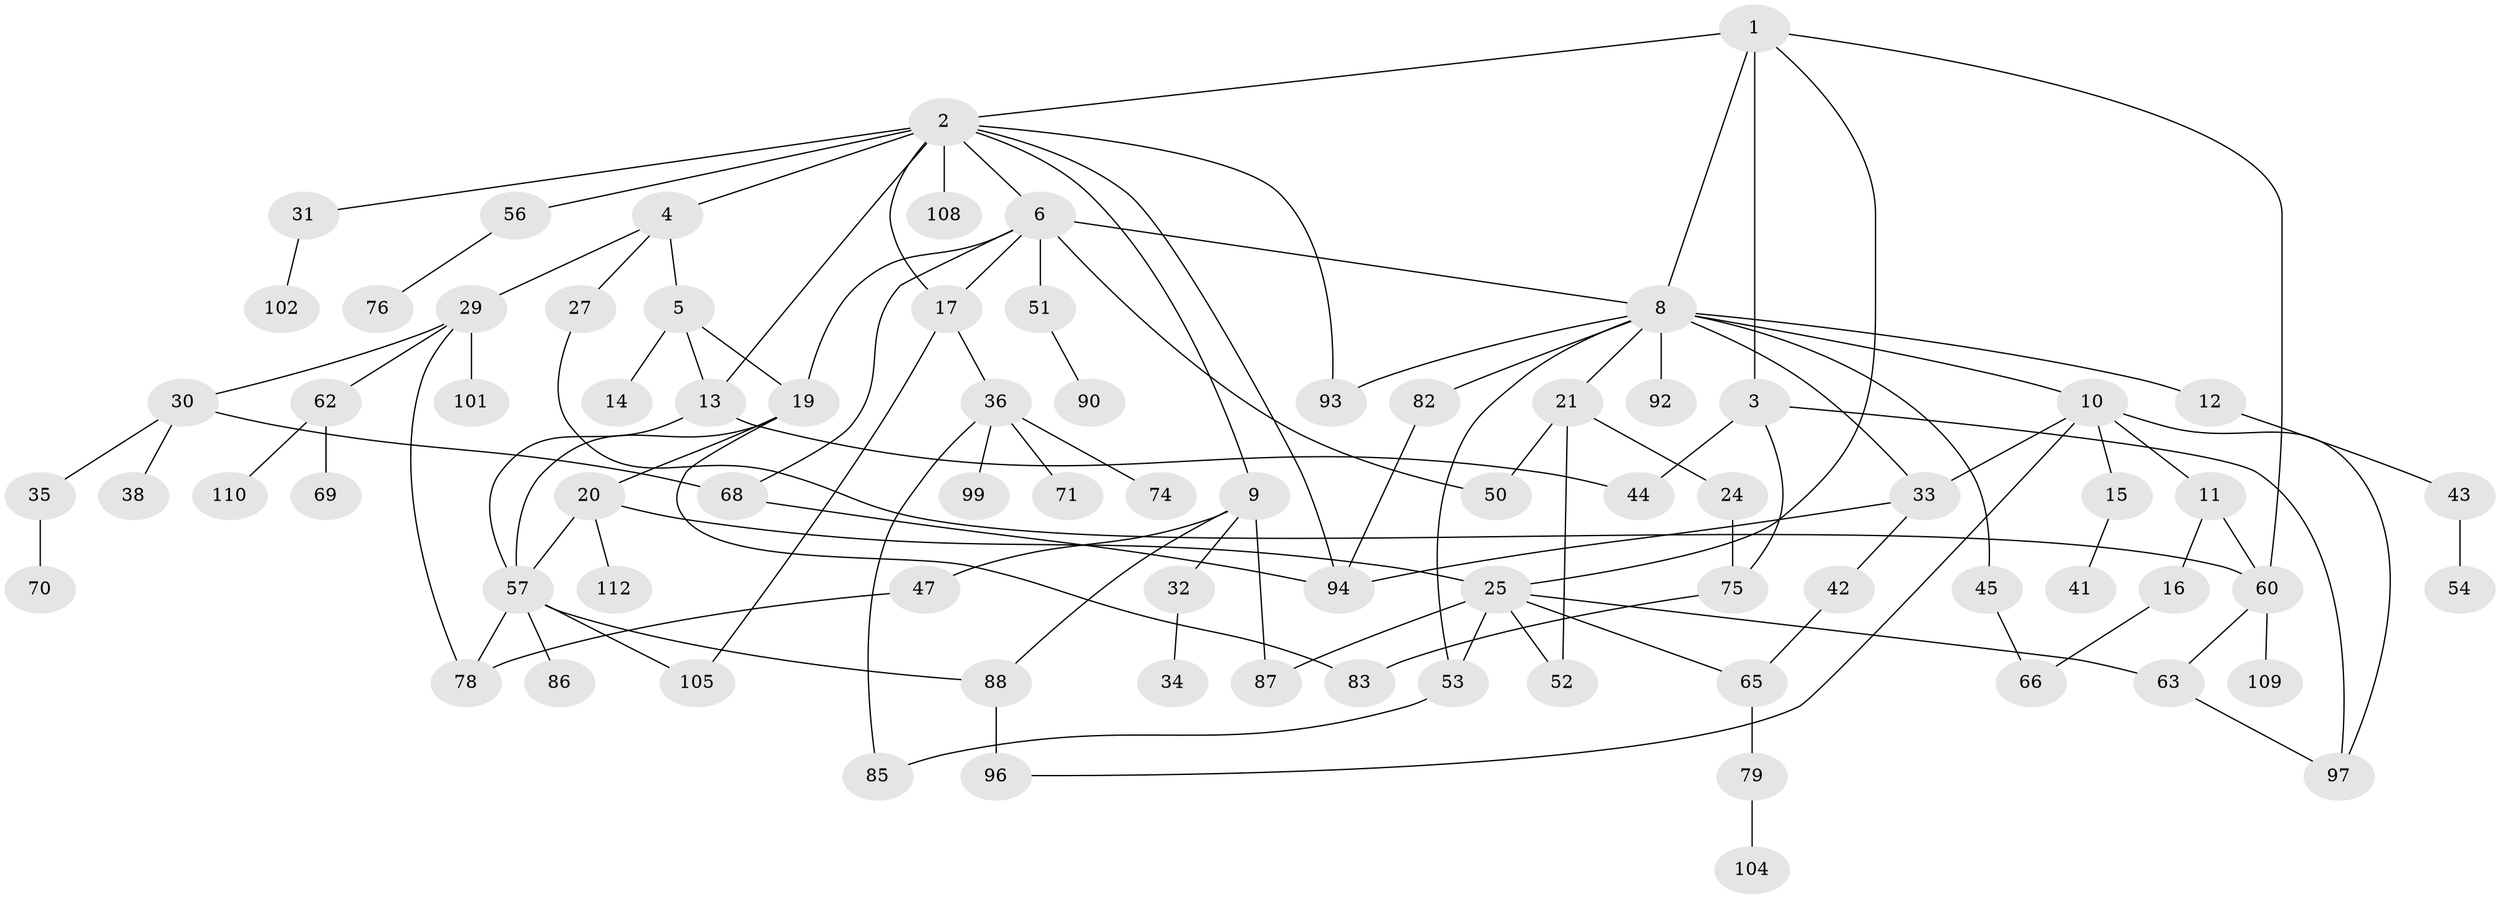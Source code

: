 // original degree distribution, {4: 0.09649122807017543, 9: 0.008771929824561403, 3: 0.21929824561403508, 6: 0.008771929824561403, 10: 0.008771929824561403, 5: 0.07017543859649122, 2: 0.35964912280701755, 1: 0.21929824561403508, 7: 0.008771929824561403}
// Generated by graph-tools (version 1.1) at 2025/10/02/27/25 16:10:55]
// undirected, 79 vertices, 111 edges
graph export_dot {
graph [start="1"]
  node [color=gray90,style=filled];
  1 [super="+91"];
  2 [super="+28"];
  3 [super="+18"];
  4 [super="+26"];
  5 [super="+7"];
  6 [super="+61"];
  8 [super="+81"];
  9 [super="+72"];
  10 [super="+59"];
  11;
  12 [super="+23"];
  13 [super="+39"];
  14;
  15;
  16;
  17 [super="+22"];
  19 [super="+55"];
  20 [super="+111"];
  21 [super="+77"];
  24;
  25 [super="+37"];
  27;
  29 [super="+46"];
  30;
  31 [super="+48"];
  32;
  33 [super="+40"];
  34;
  35;
  36 [super="+103"];
  38;
  41;
  42;
  43 [super="+49"];
  44;
  45;
  47;
  50;
  51;
  52 [super="+100"];
  53;
  54;
  56 [super="+73"];
  57 [super="+58"];
  60 [super="+80"];
  62 [super="+67"];
  63 [super="+64"];
  65;
  66;
  68;
  69;
  70;
  71;
  74 [super="+84"];
  75 [super="+106"];
  76;
  78 [super="+98"];
  79;
  82 [super="+95"];
  83 [super="+89"];
  85;
  86 [super="+107"];
  87;
  88 [super="+113"];
  90;
  92;
  93;
  94;
  96 [super="+114"];
  97;
  99;
  101;
  102;
  104;
  105;
  108;
  109;
  110;
  112;
  1 -- 2;
  1 -- 3;
  1 -- 60;
  1 -- 8;
  1 -- 25;
  2 -- 4;
  2 -- 6;
  2 -- 9;
  2 -- 13;
  2 -- 31;
  2 -- 56;
  2 -- 108;
  2 -- 94;
  2 -- 93;
  2 -- 17;
  3 -- 44;
  3 -- 75;
  3 -- 97;
  4 -- 5;
  4 -- 27;
  4 -- 29;
  5 -- 19;
  5 -- 13;
  5 -- 14;
  6 -- 8;
  6 -- 17;
  6 -- 50;
  6 -- 51;
  6 -- 19;
  6 -- 68;
  8 -- 10;
  8 -- 12;
  8 -- 21;
  8 -- 33;
  8 -- 45;
  8 -- 82;
  8 -- 93;
  8 -- 92;
  8 -- 53;
  9 -- 32;
  9 -- 47;
  9 -- 88;
  9 -- 87;
  10 -- 11;
  10 -- 15;
  10 -- 97;
  10 -- 96;
  10 -- 33;
  11 -- 16;
  11 -- 60;
  12 -- 43 [weight=2];
  13 -- 57;
  13 -- 44;
  15 -- 41;
  16 -- 66;
  17 -- 36;
  17 -- 105;
  19 -- 20;
  19 -- 83;
  19 -- 57 [weight=2];
  20 -- 25;
  20 -- 57;
  20 -- 112;
  21 -- 24;
  21 -- 52;
  21 -- 50;
  24 -- 75;
  25 -- 65;
  25 -- 53;
  25 -- 87;
  25 -- 63;
  25 -- 52;
  27 -- 60;
  29 -- 30;
  29 -- 101;
  29 -- 62;
  29 -- 78;
  30 -- 35;
  30 -- 38;
  30 -- 68;
  31 -- 102;
  32 -- 34;
  33 -- 42;
  33 -- 94;
  35 -- 70;
  36 -- 71;
  36 -- 74;
  36 -- 99;
  36 -- 85;
  42 -- 65;
  43 -- 54;
  45 -- 66;
  47 -- 78;
  51 -- 90;
  53 -- 85;
  56 -- 76;
  57 -- 78;
  57 -- 86;
  57 -- 88;
  57 -- 105;
  60 -- 109;
  60 -- 63;
  62 -- 110;
  62 -- 69;
  63 -- 97;
  65 -- 79;
  68 -- 94;
  75 -- 83;
  79 -- 104;
  82 -- 94;
  88 -- 96 [weight=2];
}
